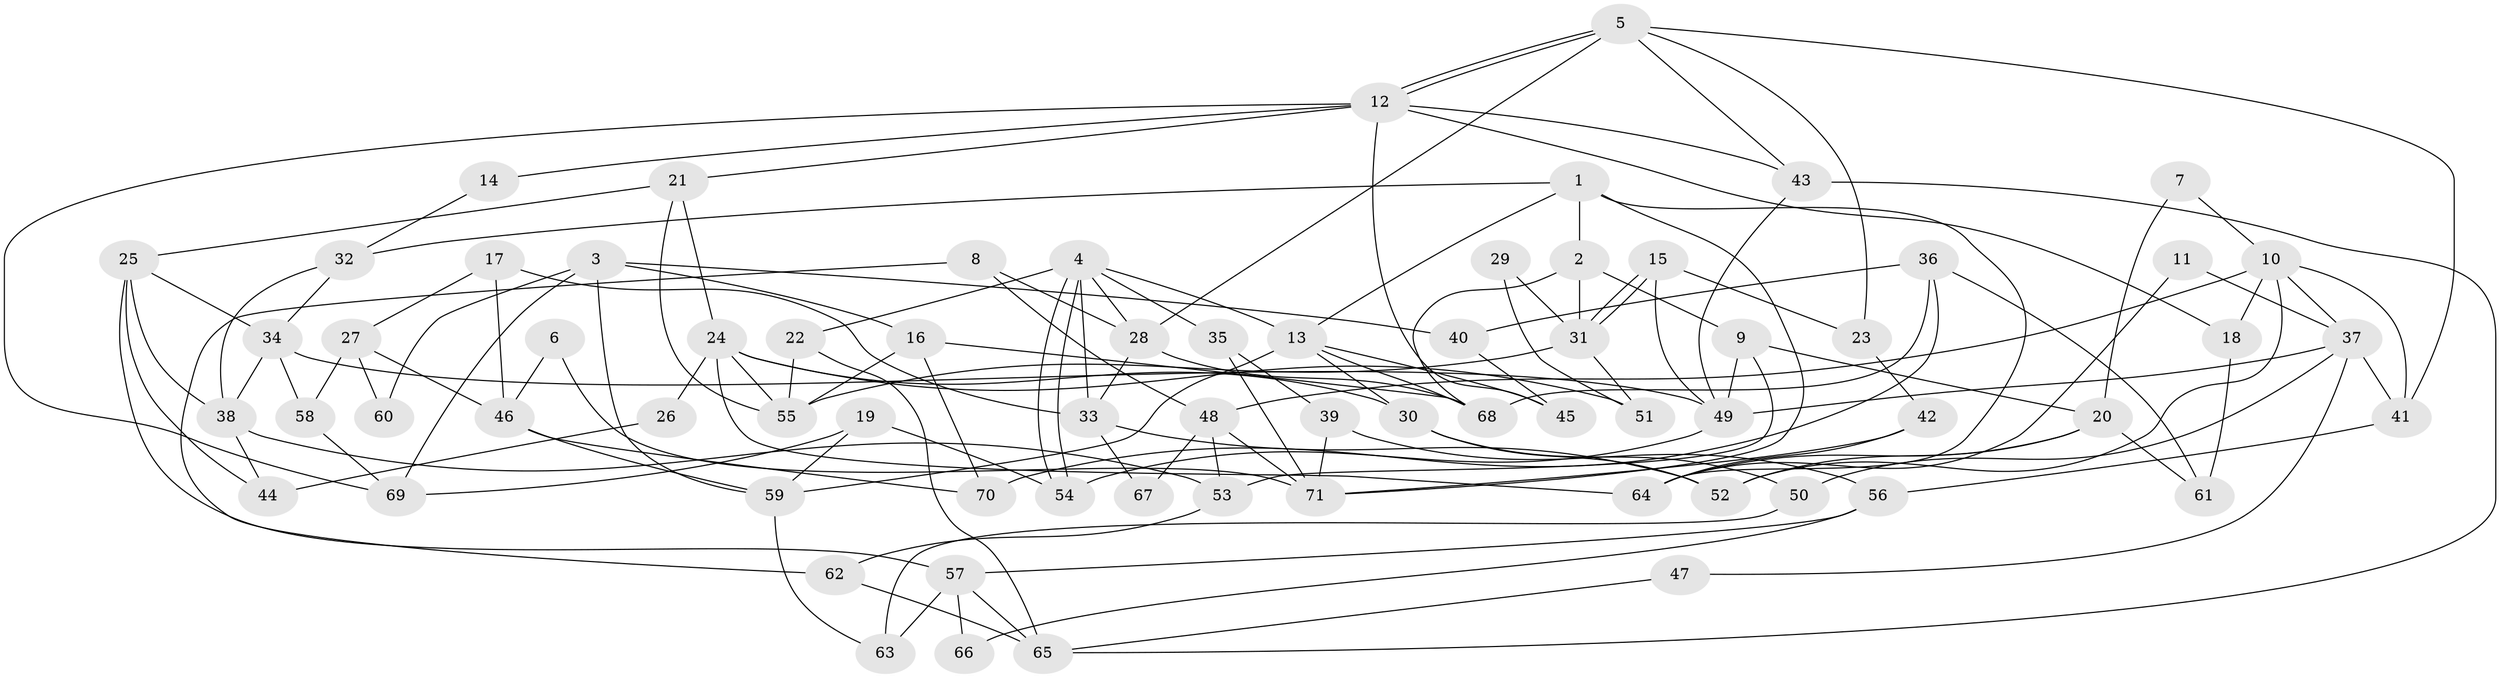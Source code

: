 // Generated by graph-tools (version 1.1) at 2025/02/03/09/25 03:02:10]
// undirected, 71 vertices, 142 edges
graph export_dot {
graph [start="1"]
  node [color=gray90,style=filled];
  1;
  2;
  3;
  4;
  5;
  6;
  7;
  8;
  9;
  10;
  11;
  12;
  13;
  14;
  15;
  16;
  17;
  18;
  19;
  20;
  21;
  22;
  23;
  24;
  25;
  26;
  27;
  28;
  29;
  30;
  31;
  32;
  33;
  34;
  35;
  36;
  37;
  38;
  39;
  40;
  41;
  42;
  43;
  44;
  45;
  46;
  47;
  48;
  49;
  50;
  51;
  52;
  53;
  54;
  55;
  56;
  57;
  58;
  59;
  60;
  61;
  62;
  63;
  64;
  65;
  66;
  67;
  68;
  69;
  70;
  71;
  1 -- 2;
  1 -- 13;
  1 -- 32;
  1 -- 64;
  1 -- 71;
  2 -- 31;
  2 -- 68;
  2 -- 9;
  3 -- 59;
  3 -- 16;
  3 -- 40;
  3 -- 60;
  3 -- 69;
  4 -- 22;
  4 -- 54;
  4 -- 54;
  4 -- 13;
  4 -- 28;
  4 -- 33;
  4 -- 35;
  5 -- 12;
  5 -- 12;
  5 -- 23;
  5 -- 28;
  5 -- 41;
  5 -- 43;
  6 -- 71;
  6 -- 46;
  7 -- 20;
  7 -- 10;
  8 -- 28;
  8 -- 48;
  8 -- 62;
  9 -- 49;
  9 -- 20;
  9 -- 53;
  10 -- 52;
  10 -- 41;
  10 -- 18;
  10 -- 37;
  10 -- 48;
  11 -- 64;
  11 -- 37;
  12 -- 43;
  12 -- 14;
  12 -- 18;
  12 -- 21;
  12 -- 45;
  12 -- 69;
  13 -- 30;
  13 -- 45;
  13 -- 59;
  13 -- 68;
  14 -- 32;
  15 -- 49;
  15 -- 31;
  15 -- 31;
  15 -- 23;
  16 -- 68;
  16 -- 55;
  16 -- 70;
  17 -- 46;
  17 -- 33;
  17 -- 27;
  18 -- 61;
  19 -- 69;
  19 -- 59;
  19 -- 54;
  20 -- 61;
  20 -- 52;
  20 -- 64;
  21 -- 25;
  21 -- 24;
  21 -- 55;
  22 -- 65;
  22 -- 55;
  23 -- 42;
  24 -- 64;
  24 -- 26;
  24 -- 30;
  24 -- 51;
  24 -- 55;
  25 -- 34;
  25 -- 38;
  25 -- 44;
  25 -- 57;
  26 -- 44;
  27 -- 58;
  27 -- 46;
  27 -- 60;
  28 -- 33;
  28 -- 68;
  29 -- 51;
  29 -- 31;
  30 -- 52;
  30 -- 50;
  31 -- 55;
  31 -- 51;
  32 -- 34;
  32 -- 38;
  33 -- 52;
  33 -- 67;
  34 -- 38;
  34 -- 49;
  34 -- 58;
  35 -- 71;
  35 -- 39;
  36 -- 68;
  36 -- 40;
  36 -- 61;
  36 -- 70;
  37 -- 50;
  37 -- 41;
  37 -- 47;
  37 -- 49;
  38 -- 53;
  38 -- 44;
  39 -- 56;
  39 -- 71;
  40 -- 45;
  41 -- 56;
  42 -- 64;
  42 -- 71;
  43 -- 49;
  43 -- 65;
  46 -- 70;
  46 -- 59;
  47 -- 65;
  48 -- 71;
  48 -- 53;
  48 -- 67;
  49 -- 54;
  50 -- 63;
  53 -- 62;
  56 -- 57;
  56 -- 66;
  57 -- 65;
  57 -- 63;
  57 -- 66;
  58 -- 69;
  59 -- 63;
  62 -- 65;
}
